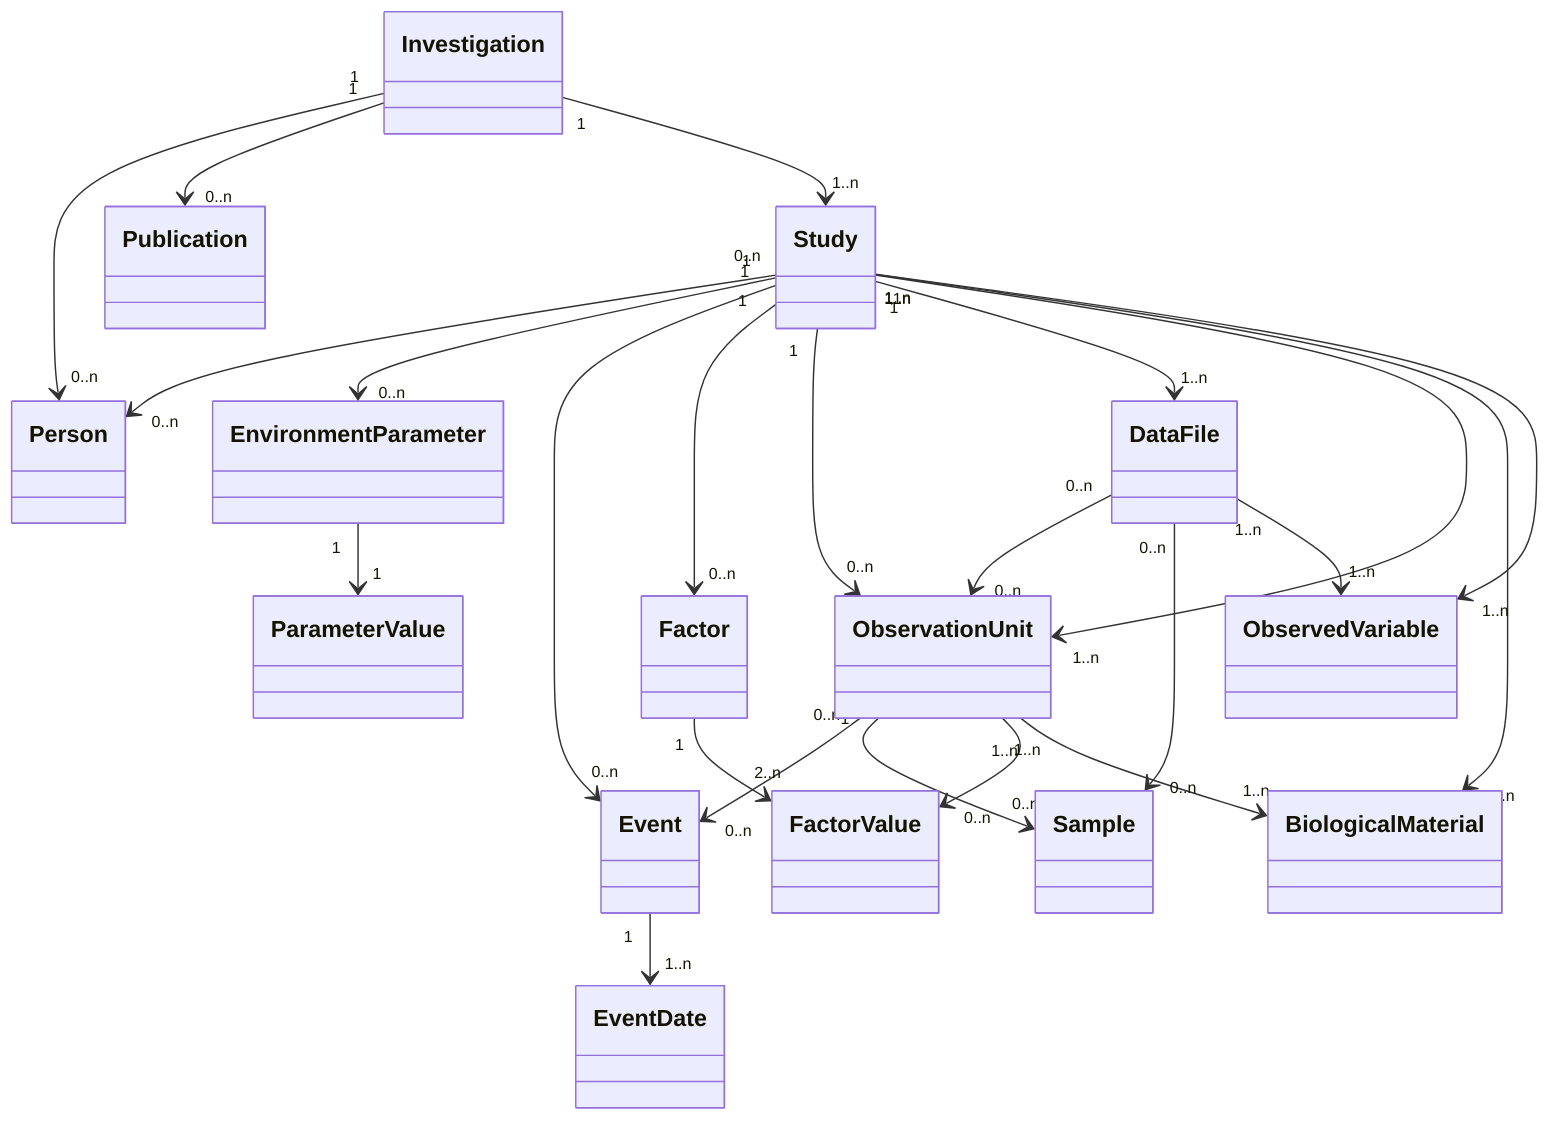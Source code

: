 classDiagram
    Data File "0..n" --> "0..n" Observation Unit
    Data File "0..n" --> "0..n" Sample
    Data File "1..n" --> "1..n" Observed Variable
    Environment Parameter "1" --> "1" Parameter Value
    Event "1" --> "1..n" Event Date
    Factor "1" --> "2..n" Factor Value
    Investigation "1" --> "0..n" Person
    Investigation "1" --> "0..n" Publication
    Investigation "1" --> "1..n" Study
    Observation Unit "0..n" --> "0..n" Event
    Observation Unit "1" --> "0..n" Sample
    Observation Unit "1..n" --> "0..n" Factor Value
    Observation Unit "1..n" --> "1..n" Biological Material
    Study "0..n" --> "0..n" Person
    Study "1" --> "0..n" Environment Parameter
    Study "1" --> "0..n" Event
    Study "1" --> "0..n" Factor
    Study "1" --> "0..n" Observation Unit
    Study "1" --> "1..n" Data File
    Study "1" --> "1..n" Observation Unit
    Study "1..n" --> "1..n" Biological Material
    Study "1..n" --> "1..n" Observed Variable